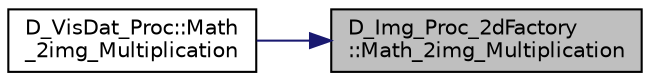 digraph "D_Img_Proc_2dFactory::Math_2img_Multiplication"
{
 // LATEX_PDF_SIZE
  edge [fontname="Helvetica",fontsize="10",labelfontname="Helvetica",labelfontsize="10"];
  node [fontname="Helvetica",fontsize="10",shape=record];
  rankdir="RL";
  Node1 [label="D_Img_Proc_2dFactory\l::Math_2img_Multiplication",height=0.2,width=0.4,color="black", fillcolor="grey75", style="filled", fontcolor="black",tooltip=" "];
  Node1 -> Node2 [dir="back",color="midnightblue",fontsize="10",style="solid"];
  Node2 [label="D_VisDat_Proc::Math\l_2img_Multiplication",height=0.2,width=0.4,color="black", fillcolor="white", style="filled",URL="$class_d___vis_dat___proc.html#a2f7f6cddd486d8cf71ce36b0f8dce0d6",tooltip=" "];
}

